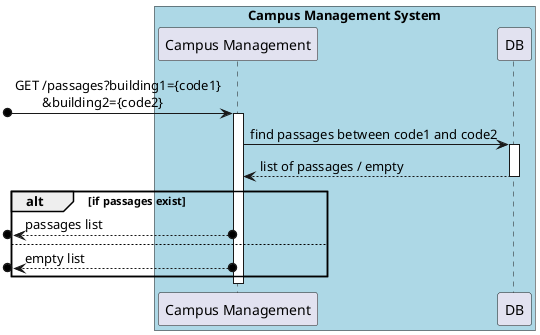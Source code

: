@startuml SD Lv2

box "Campus Management System" #LightBlue
    participant "Campus Management" as Campus
    participant "DB" as DB
end box

[o-> Campus : GET /passages?building1={code1}\n\t&building2={code2}
activate Campus

Campus -> DB : find passages between code1 and code2
activate DB
DB --> Campus : list of passages / empty
deactivate DB

alt if passages exist
    [o<--o Campus : passages list
else
    [o<--o Campus : empty list
end

deactivate Campus

@enduml
